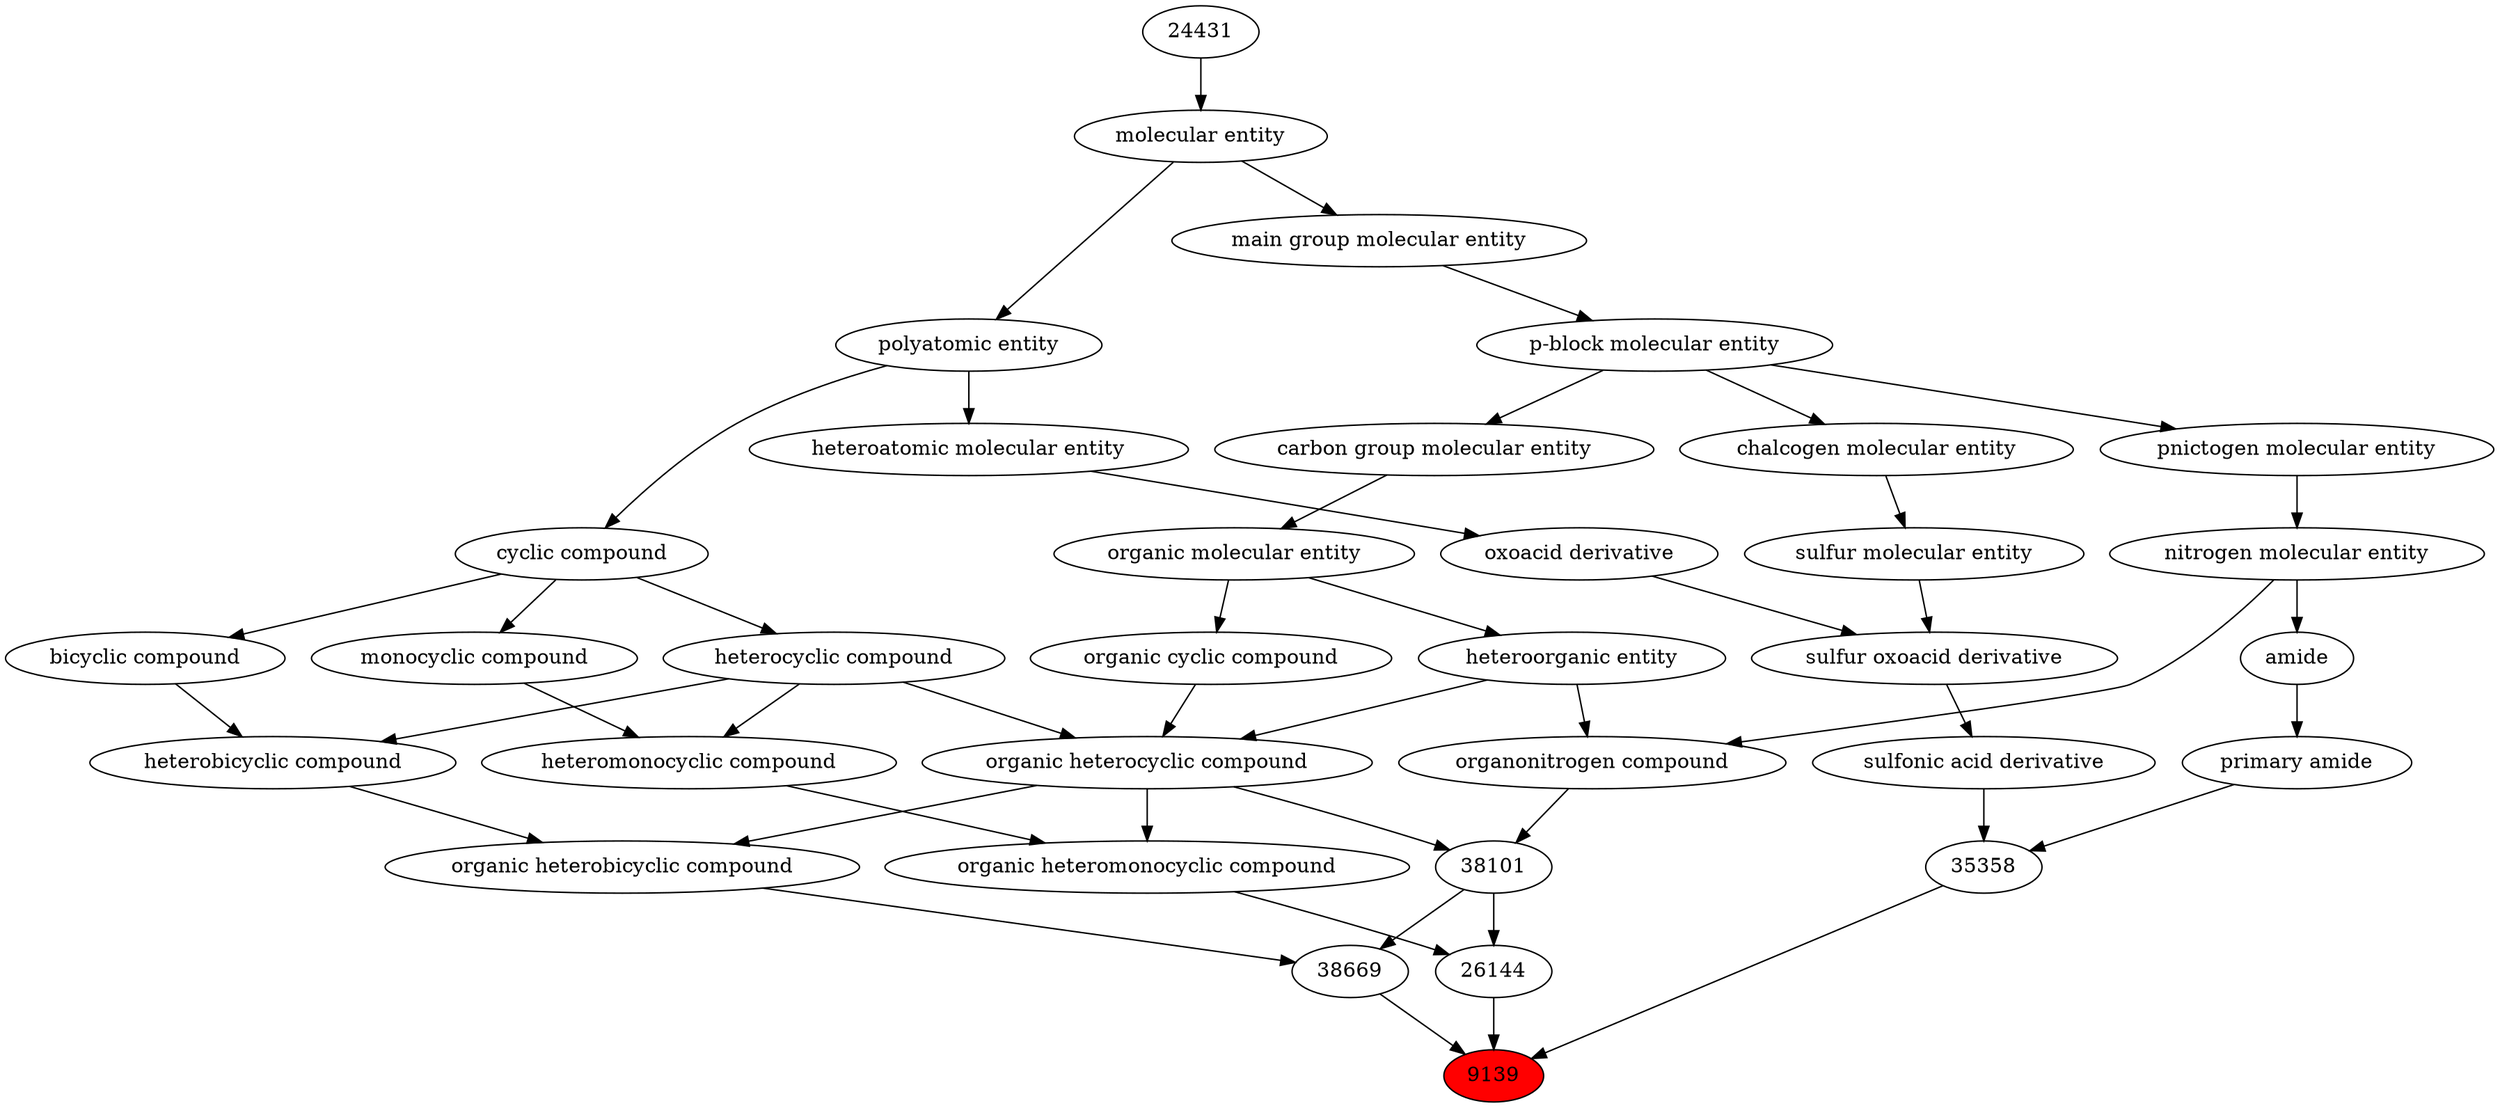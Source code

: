 digraph tree{ 
9139 [label="9139" fillcolor=red style=filled]
38669 -> 9139
26144 -> 9139
35358 -> 9139
38669 [label="38669"]
27171 -> 38669
38101 -> 38669
26144 [label="26144"]
38101 -> 26144
25693 -> 26144
35358 [label="35358"]
33552 -> 35358
33256 -> 35358
27171 [label="organic heterobicyclic compound"]
33672 -> 27171
24532 -> 27171
38101 [label="38101"]
24532 -> 38101
35352 -> 38101
25693 [label="organic heteromonocyclic compound"]
33670 -> 25693
24532 -> 25693
33552 [label="sulfonic acid derivative"]
33424 -> 33552
33256 [label="primary amide"]
32988 -> 33256
33672 [label="heterobicyclic compound"]
33636 -> 33672
5686 -> 33672
24532 [label="organic heterocyclic compound"]
33285 -> 24532
33832 -> 24532
5686 -> 24532
35352 [label="organonitrogen compound"]
51143 -> 35352
33285 -> 35352
33670 [label="heteromonocyclic compound"]
5686 -> 33670
33661 -> 33670
33424 [label="sulfur oxoacid derivative"]
33241 -> 33424
26835 -> 33424
32988 [label="amide"]
51143 -> 32988
33636 [label="bicyclic compound"]
33595 -> 33636
5686 [label="heterocyclic compound"]
33595 -> 5686
33285 [label="heteroorganic entity"]
50860 -> 33285
33832 [label="organic cyclic compound"]
50860 -> 33832
51143 [label="nitrogen molecular entity"]
33302 -> 51143
33661 [label="monocyclic compound"]
33595 -> 33661
33241 [label="oxoacid derivative"]
37577 -> 33241
26835 [label="sulfur molecular entity"]
33304 -> 26835
33595 [label="cyclic compound"]
36357 -> 33595
50860 [label="organic molecular entity"]
33582 -> 50860
33302 [label="pnictogen molecular entity"]
33675 -> 33302
37577 [label="heteroatomic molecular entity"]
36357 -> 37577
33304 [label="chalcogen molecular entity"]
33675 -> 33304
36357 [label="polyatomic entity"]
23367 -> 36357
33582 [label="carbon group molecular entity"]
33675 -> 33582
33675 [label="p-block molecular entity"]
33579 -> 33675
23367 [label="molecular entity"]
24431 -> 23367
33579 [label="main group molecular entity"]
23367 -> 33579
24431 [label="24431"]
}